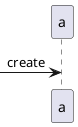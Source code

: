 {
  "sha1": "36l20oa1xemwqx84urpv6dvryhatbvz",
  "insertion": {
    "when": "2024-05-30T20:48:20.198Z",
    "url": "https://forum.plantuml.net/10509/senderless-create-message-object-lifeline-rather-create-object",
    "user": "plantuml@gmail.com"
  }
}
@startuml
create a
-> a : create
@enduml
